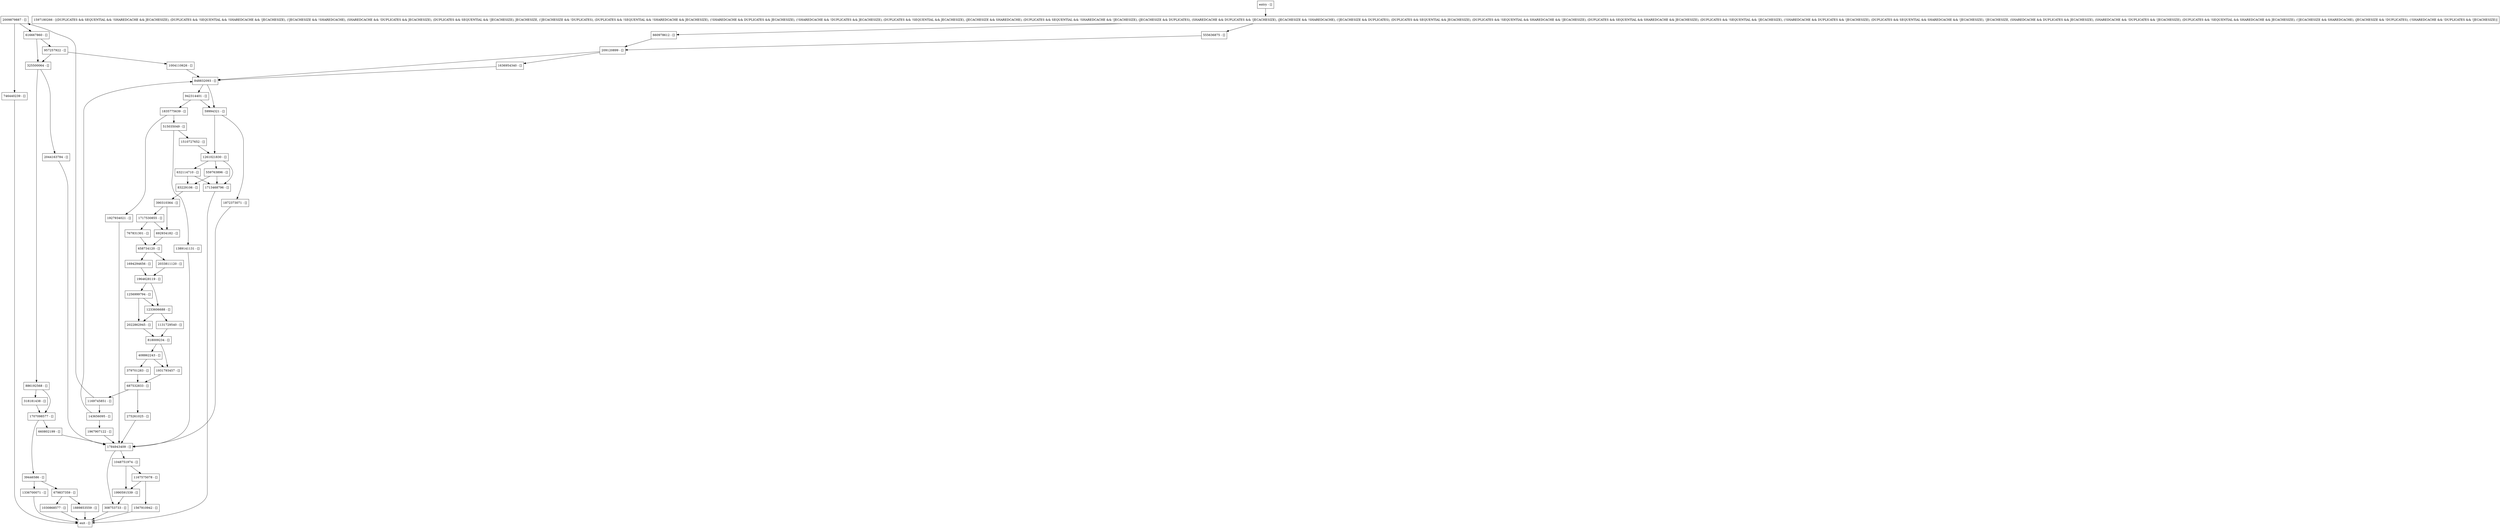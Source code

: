 digraph waitForLock {
node [shape=record];
886192568 [label="886192568 - []"];
515035049 [label="515035049 - []"];
1707098577 [label="1707098577 - []"];
848832093 [label="848832093 - []"];
209120899 [label="209120899 - []"];
1964628119 [label="1964628119 - []"];
559763896 [label="559763896 - []"];
379701283 [label="379701283 - []"];
746440239 [label="746440239 - []"];
1872373071 [label="1872373071 - []"];
679837359 [label="679837359 - []"];
1694294656 [label="1694294656 - []"];
1967907122 [label="1967907122 - []"];
2044163784 [label="2044163784 - []"];
59994321 [label="59994321 - []"];
1510727652 [label="1510727652 - []"];
390310364 [label="390310364 - []"];
1636954340 [label="1636954340 - []"];
1713468796 [label="1713468796 - []"];
entry [label="entry - []"];
exit [label="exit - []"];
39446586 [label="39446586 - []"];
555636875 [label="555636875 - []"];
1597180266 [label="1597180266 - [(DUPLICATES && SEQUENTIAL && !SHAREDCACHE && JECACHESIZE), (DUPLICATES && !SEQUENTIAL && !SHAREDCACHE && !JECACHESIZE), (!JECACHESIZE && !SHAREDCACHE), (SHAREDCACHE && !DUPLICATES && JECACHESIZE), (DUPLICATES && SEQUENTIAL && !JECACHESIZE), JECACHESIZE, (!JECACHESIZE && !DUPLICATES), (DUPLICATES && !SEQUENTIAL && !SHAREDCACHE && JECACHESIZE), (!SHAREDCACHE && DUPLICATES && JECACHESIZE), (!SHAREDCACHE && !DUPLICATES && JECACHESIZE), (DUPLICATES && !SEQUENTIAL && JECACHESIZE), (JECACHESIZE && SHAREDCACHE), (DUPLICATES && SEQUENTIAL && !SHAREDCACHE && !JECACHESIZE), (JECACHESIZE && DUPLICATES), (SHAREDCACHE && DUPLICATES && !JECACHESIZE), (JECACHESIZE && !SHAREDCACHE), (!JECACHESIZE && DUPLICATES), (DUPLICATES && SEQUENTIAL && JECACHESIZE), (DUPLICATES && !SEQUENTIAL && SHAREDCACHE && !JECACHESIZE), (DUPLICATES && SEQUENTIAL && SHAREDCACHE && JECACHESIZE), (DUPLICATES && !SEQUENTIAL && !JECACHESIZE), (!SHAREDCACHE && DUPLICATES && !JECACHESIZE), (DUPLICATES && SEQUENTIAL && SHAREDCACHE && !JECACHESIZE), !JECACHESIZE, (SHAREDCACHE && DUPLICATES && JECACHESIZE), (SHAREDCACHE && !DUPLICATES && !JECACHESIZE), (DUPLICATES && !SEQUENTIAL && SHAREDCACHE && JECACHESIZE), (!JECACHESIZE && SHAREDCACHE), (JECACHESIZE && !DUPLICATES), (!SHAREDCACHE && !DUPLICATES && !JECACHESIZE)]"];
1835775639 [label="1835775639 - []"];
1567910942 [label="1567910942 - []"];
1131729540 [label="1131729540 - []"];
1717530855 [label="1717530855 - []"];
2022862945 [label="2022862945 - []"];
275261025 [label="275261025 - []"];
2009879887 [label="2009879887 - []"];
1389141131 [label="1389141131 - []"];
1169745851 [label="1169745851 - []"];
1256999794 [label="1256999794 - []"];
687532833 [label="687532833 - []"];
767831301 [label="767831301 - []"];
308753733 [label="308753733 - []"];
2033811120 [label="2033811120 - []"];
1336700071 [label="1336700071 - []"];
1004110626 [label="1004110626 - []"];
818009234 [label="818009234 - []"];
1167575078 [label="1167575078 - []"];
660978612 [label="660978612 - []"];
83229106 [label="83229106 - []"];
942314401 [label="942314401 - []"];
692934182 [label="692934182 - []"];
1030868577 [label="1030868577 - []"];
143656095 [label="143656095 - []"];
658734120 [label="658734120 - []"];
1048751974 [label="1048751974 - []"];
1261021830 [label="1261021830 - []"];
408862243 [label="408862243 - []"];
660802199 [label="660802199 - []"];
616667860 [label="616667860 - []"];
1931793457 [label="1931793457 - []"];
1784943409 [label="1784943409 - []"];
957257922 [label="957257922 - []"];
1990591539 [label="1990591539 - []"];
1927934021 [label="1927934021 - []"];
318181438 [label="318181438 - []"];
1233606688 [label="1233606688 - []"];
1889853559 [label="1889853559 - []"];
632114710 [label="632114710 - []"];
325500064 [label="325500064 - []"];
entry;
exit;
886192568 -> 1707098577;
886192568 -> 318181438;
515035049 -> 1389141131;
515035049 -> 1510727652;
1707098577 -> 660802199;
1707098577 -> 39446586;
848832093 -> 59994321;
848832093 -> 942314401;
209120899 -> 848832093;
209120899 -> 1636954340;
1964628119 -> 1233606688;
1964628119 -> 1256999794;
559763896 -> 83229106;
559763896 -> 1713468796;
379701283 -> 687532833;
746440239 -> exit;
1872373071 -> 1784943409;
679837359 -> 1889853559;
679837359 -> 1030868577;
1694294656 -> 1964628119;
1967907122 -> 1784943409;
2044163784 -> 1784943409;
59994321 -> 1872373071;
59994321 -> 1261021830;
1510727652 -> 1261021830;
390310364 -> 692934182;
390310364 -> 1717530855;
1636954340 -> 848832093;
1713468796 -> exit;
entry -> 1597180266;
39446586 -> 679837359;
39446586 -> 1336700071;
555636875 -> 209120899;
1597180266 -> 660978612;
1597180266 -> 555636875;
1835775639 -> 515035049;
1835775639 -> 1927934021;
1567910942 -> exit;
1131729540 -> 818009234;
1717530855 -> 692934182;
1717530855 -> 767831301;
2022862945 -> 818009234;
275261025 -> 1784943409;
2009879887 -> 746440239;
2009879887 -> 616667860;
1389141131 -> 1784943409;
1169745851 -> 143656095;
1169745851 -> 2009879887;
1256999794 -> 1233606688;
1256999794 -> 2022862945;
687532833 -> 1169745851;
687532833 -> 275261025;
767831301 -> 658734120;
308753733 -> exit;
2033811120 -> 1964628119;
1336700071 -> exit;
1004110626 -> 848832093;
818009234 -> 408862243;
818009234 -> 1931793457;
1167575078 -> 1567910942;
1167575078 -> 1990591539;
660978612 -> 209120899;
83229106 -> 390310364;
942314401 -> 59994321;
942314401 -> 1835775639;
692934182 -> 658734120;
1030868577 -> exit;
143656095 -> 848832093;
143656095 -> 1967907122;
658734120 -> 1694294656;
658734120 -> 2033811120;
1048751974 -> 1167575078;
1048751974 -> 1990591539;
1261021830 -> 632114710;
1261021830 -> 559763896;
1261021830 -> 1713468796;
408862243 -> 379701283;
408862243 -> 1931793457;
660802199 -> 1784943409;
616667860 -> 957257922;
616667860 -> 325500064;
1931793457 -> 687532833;
1784943409 -> 308753733;
1784943409 -> 1048751974;
957257922 -> 1004110626;
957257922 -> 325500064;
1990591539 -> 308753733;
1927934021 -> 1784943409;
318181438 -> 1707098577;
1233606688 -> 1131729540;
1233606688 -> 2022862945;
1889853559 -> exit;
632114710 -> 83229106;
632114710 -> 1713468796;
325500064 -> 886192568;
325500064 -> 2044163784;
}
